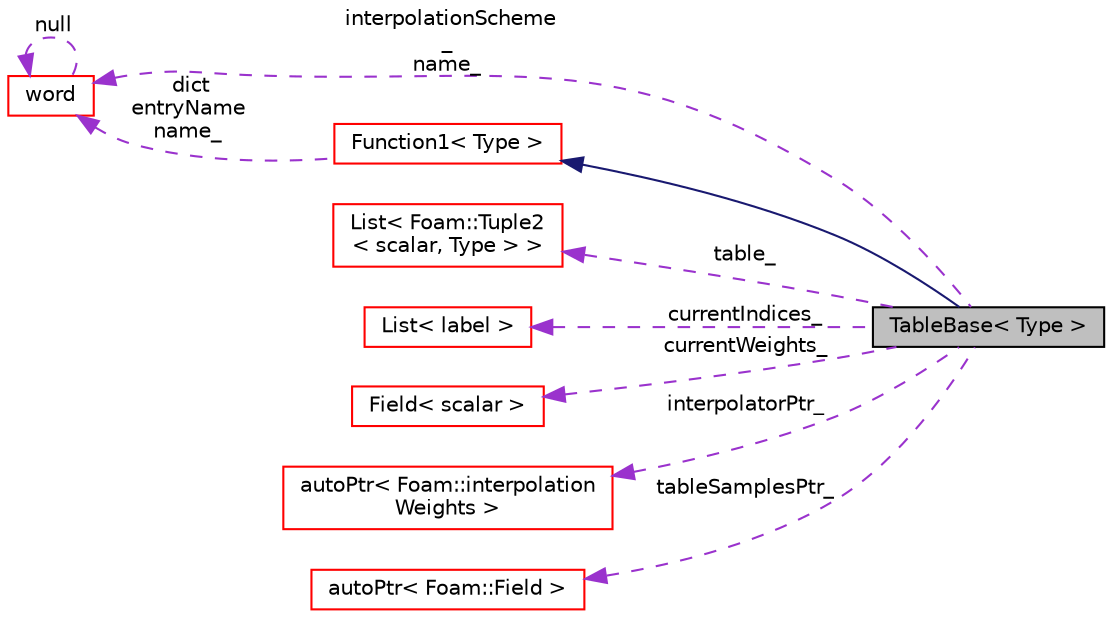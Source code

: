 digraph "TableBase&lt; Type &gt;"
{
  bgcolor="transparent";
  edge [fontname="Helvetica",fontsize="10",labelfontname="Helvetica",labelfontsize="10"];
  node [fontname="Helvetica",fontsize="10",shape=record];
  rankdir="LR";
  Node1 [label="TableBase\< Type \>",height=0.2,width=0.4,color="black", fillcolor="grey75", style="filled", fontcolor="black"];
  Node2 -> Node1 [dir="back",color="midnightblue",fontsize="10",style="solid",fontname="Helvetica"];
  Node2 [label="Function1\< Type \>",height=0.2,width=0.4,color="red",URL="$a00877.html",tooltip="Top level data entry class for use in dictionaries. Provides a mechanism to specify a variable as a c..."];
  Node3 -> Node2 [dir="back",color="darkorchid3",fontsize="10",style="dashed",label=" dict\nentryName\nname_" ,fontname="Helvetica"];
  Node3 [label="word",height=0.2,width=0.4,color="red",URL="$a02969.html",tooltip="A class for handling words, derived from string. "];
  Node3 -> Node3 [dir="back",color="darkorchid3",fontsize="10",style="dashed",label=" null" ,fontname="Helvetica"];
  Node4 -> Node1 [dir="back",color="darkorchid3",fontsize="10",style="dashed",label=" table_" ,fontname="Helvetica"];
  Node4 [label="List\< Foam::Tuple2\l\< scalar, Type \> \>",height=0.2,width=0.4,color="red",URL="$a01391.html"];
  Node5 -> Node1 [dir="back",color="darkorchid3",fontsize="10",style="dashed",label=" currentIndices_" ,fontname="Helvetica"];
  Node5 [label="List\< label \>",height=0.2,width=0.4,color="red",URL="$a01391.html"];
  Node6 -> Node1 [dir="back",color="darkorchid3",fontsize="10",style="dashed",label=" currentWeights_" ,fontname="Helvetica"];
  Node6 [label="Field\< scalar \>",height=0.2,width=0.4,color="red",URL="$a00765.html"];
  Node3 -> Node1 [dir="back",color="darkorchid3",fontsize="10",style="dashed",label=" interpolationScheme\l_\nname_" ,fontname="Helvetica"];
  Node7 -> Node1 [dir="back",color="darkorchid3",fontsize="10",style="dashed",label=" interpolatorPtr_" ,fontname="Helvetica"];
  Node7 [label="autoPtr\< Foam::interpolation\lWeights \>",height=0.2,width=0.4,color="red",URL="$a00085.html"];
  Node8 -> Node1 [dir="back",color="darkorchid3",fontsize="10",style="dashed",label=" tableSamplesPtr_" ,fontname="Helvetica"];
  Node8 [label="autoPtr\< Foam::Field \>",height=0.2,width=0.4,color="red",URL="$a00085.html"];
}
